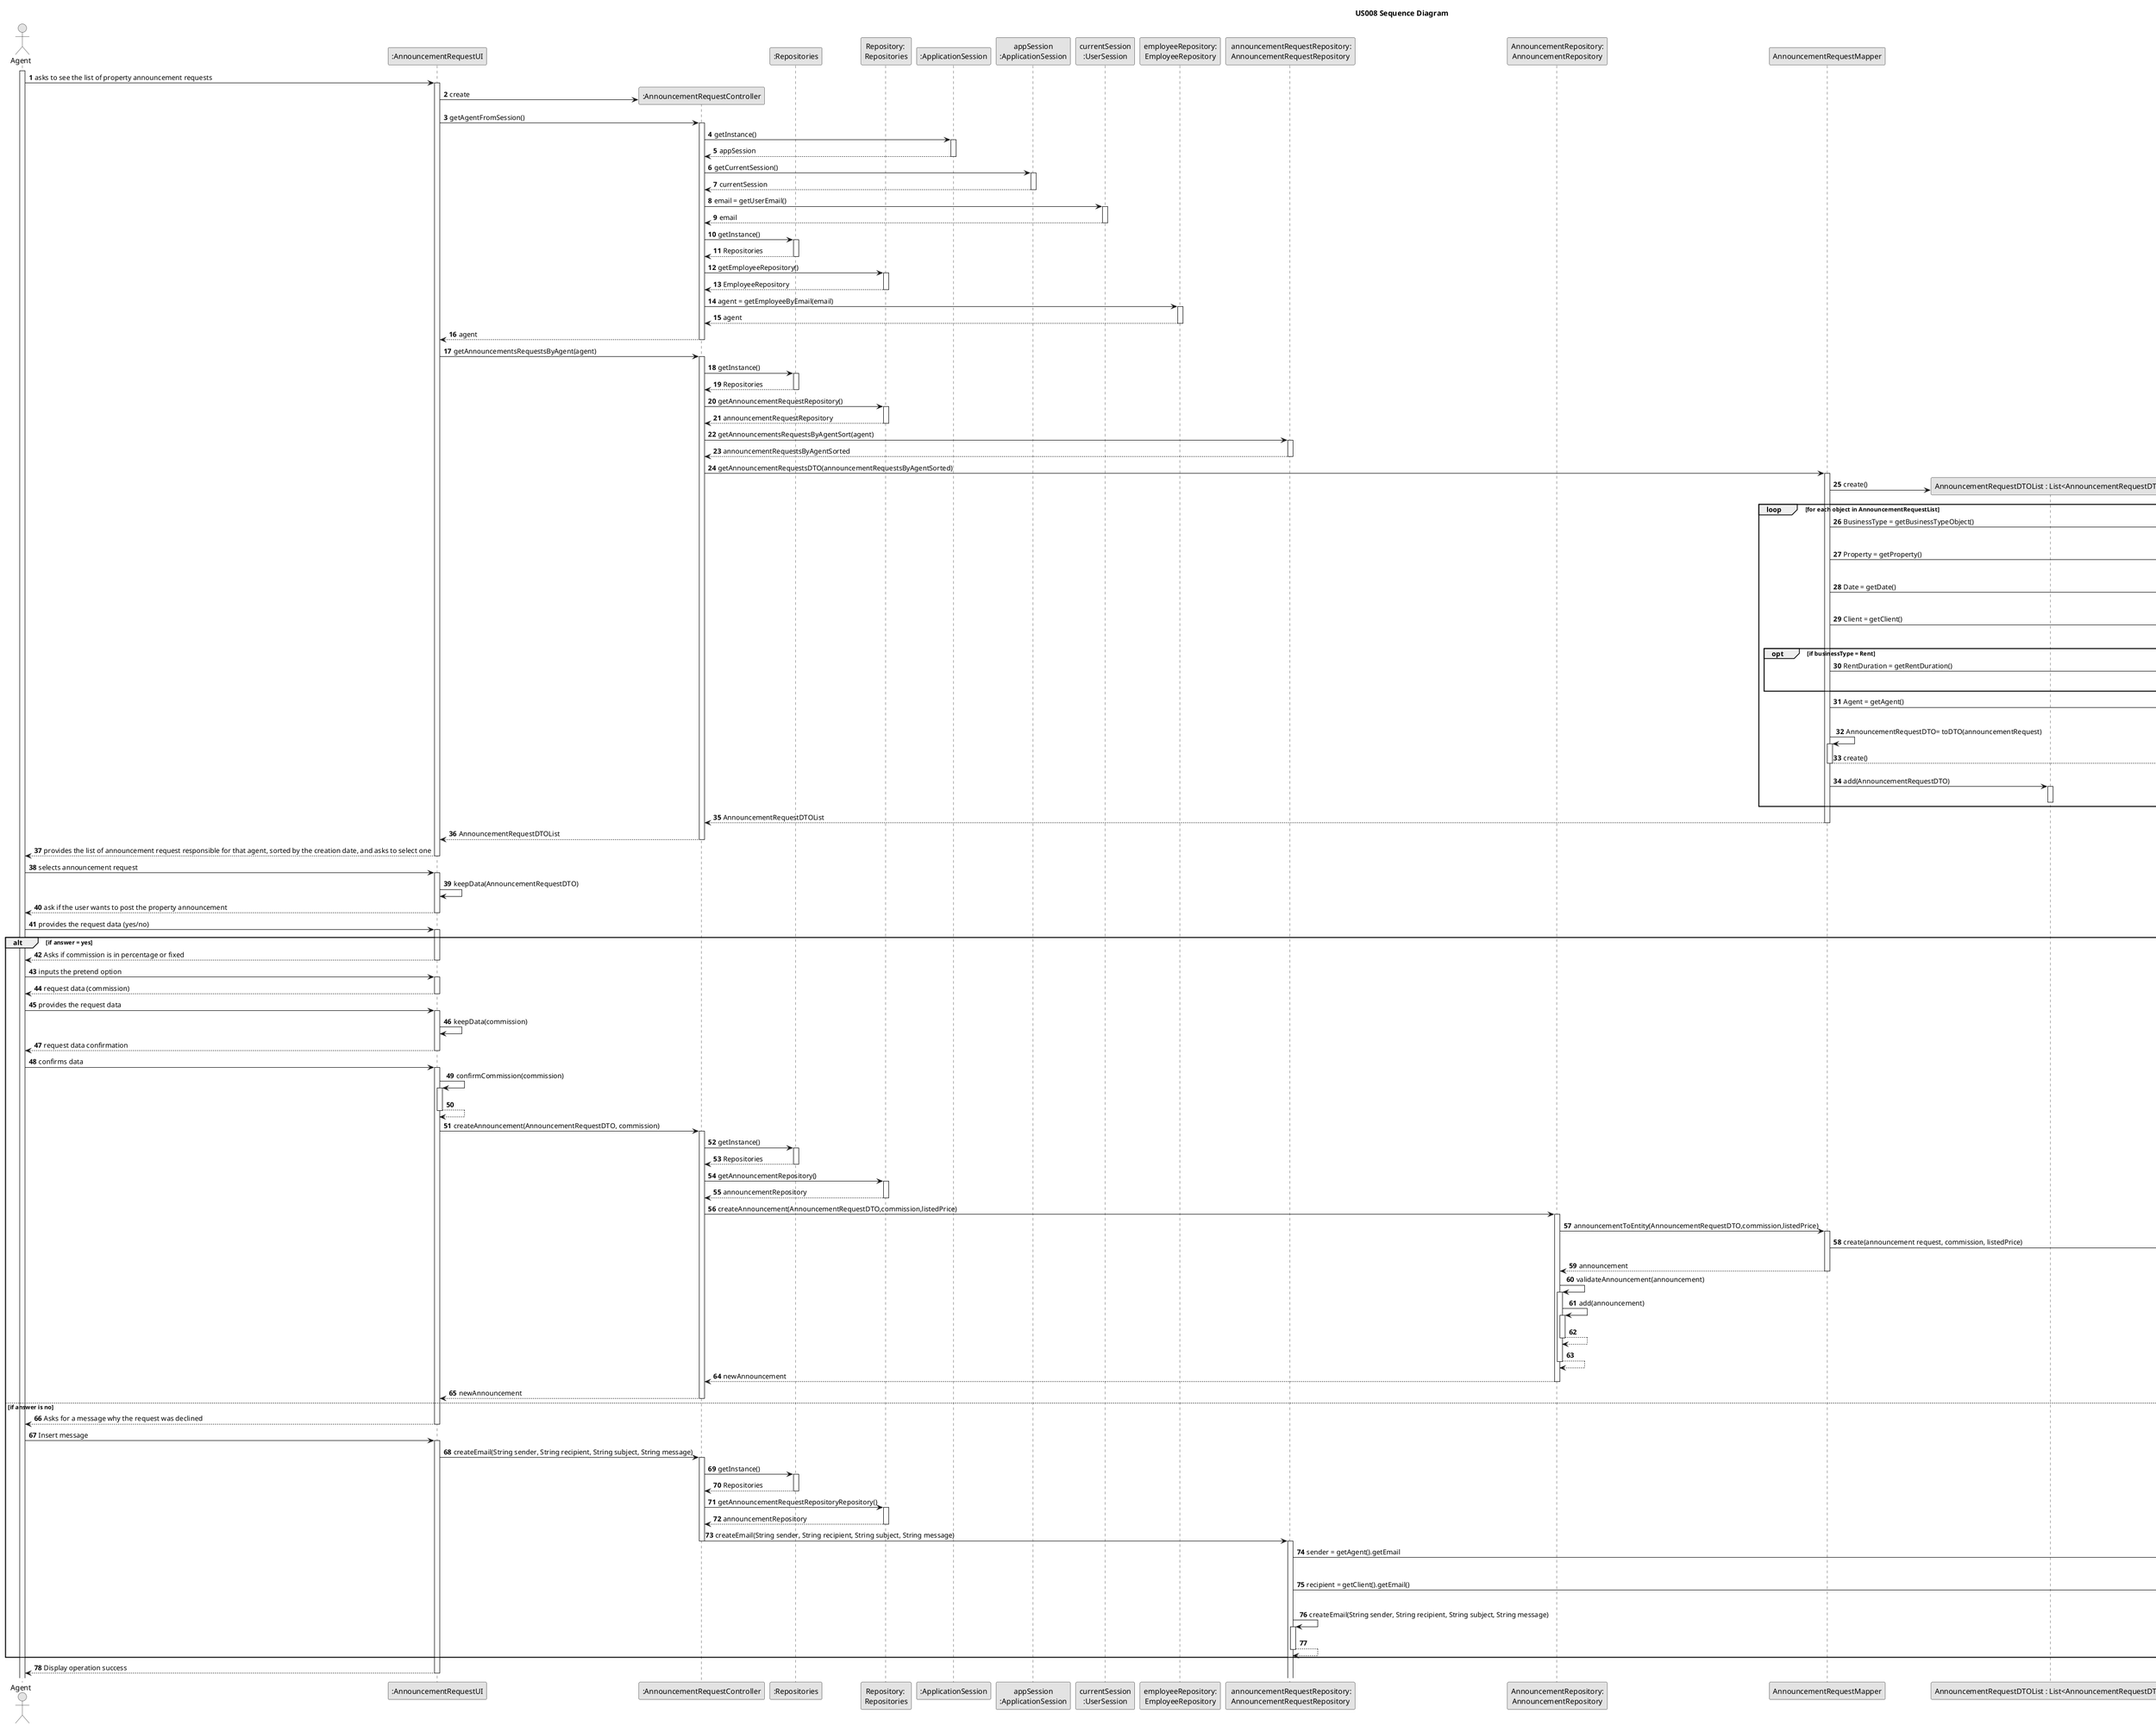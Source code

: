 @startuml
skinparam monochrome true
skinparam packageStyle rectangle
skinparam shadowing false

title US008 Sequence Diagram
autonumber

actor "Agent" as Agent


participant ":AnnouncementRequestUI" as UI
participant ":AnnouncementRequestController" as CTRL
participant ":Repositories" as MainRepository
participant "Repository: \nRepositories" as Repository
participant ":ApplicationSession" as _APP
participant "appSession\n:ApplicationSession" as APP
participant "currentSession\n:UserSession" as SESSION
participant "employeeRepository:\nEmployeeRepository" as ER
participant " announcementRequestRepository:\nAnnouncementRequestRepository" as ARR
participant "AnnouncementRepository:\nAnnouncementRepository" as AnnouncementRepository
participant "AnnouncementRequestMapper" as ARM
participant "AnnouncementRequestDTOList : List<AnnouncementRequestDTO>" as LARDTO
participant "announcementRequestsByAgentSortedList : List<AnnouncementRequest>" as LAR
participant "AnnouncementRequestDTO:AnnouncementRequestDTO" as ARDTO
participant "Announcement:Announcement" as A




participant "Agent" as AG


    activate Agent

    Agent -> UI : asks to see the list of property announcement requests
    activate UI

    UI -> CTRL** : create

    UI -> CTRL : getAgentFromSession()
    activate CTRL

    CTRL -> _APP : getInstance()
    activate _APP

    _APP --> CTRL : appSession
    deactivate _APP

    CTRL -> APP : getCurrentSession()
    activate APP

    APP --> CTRL : currentSession
    deactivate APP

    CTRL -> SESSION : email = getUserEmail()
    activate SESSION

    SESSION --> CTRL : email
    deactivate SESSION

      CTRL -> MainRepository : getInstance()
      activate MainRepository

    MainRepository -->CTRL : Repositories
    deactivate MainRepository

    CTRL -> Repository: getEmployeeRepository()
    activate Repository

    Repository --> CTRL : EmployeeRepository
    deactivate Repository

    CTRL -> ER: agent = getEmployeeByEmail(email)
    activate ER

    ER --> CTRL: agent
    deactivate ER

    CTRL --> UI: agent
    deactivate CTRL

    UI -> CTRL: getAnnouncementsRequestsByAgent(agent)
    activate CTRL





     CTRL -> MainRepository : getInstance()
     activate MainRepository

     MainRepository -->CTRL : Repositories
     deactivate MainRepository



    CTRL -> Repository : getAnnouncementRequestRepository()
    activate Repository

    Repository --> CTRL : announcementRequestRepository
    deactivate Repository

    CTRL -> ARR : getAnnouncementsRequestsByAgentSort(agent)
    activate ARR













    ARR --> CTRL : announcementRequestsByAgentSorted
    deactivate ARR

    CTRL -> ARM: getAnnouncementRequestsDTO(announcementRequestsByAgentSorted)
    activate ARM

    ARM -> LARDTO**: create()


     loop for each object in AnnouncementRequestList


    ARM-> LAR: BusinessType = getBusinessTypeObject()
    activate LAR
    deactivate LAR

     ARM-> LAR: Property = getProperty()
     activate LAR
     deactivate LAR

     ARM-> LAR: Date = getDate()
     activate LAR
     deactivate LAR


     ARM-> LAR: Client = getClient()
     activate LAR
     deactivate LAR

      opt if businessType = Rent


     ARM-> LAR: RentDuration = getRentDuration()
     activate LAR
     deactivate LAR
     end





     ARM-> LAR: Agent = getAgent()
      activate LAR
     deactivate LAR




      ARM-> ARM: AnnouncementRequestDTO= toDTO(announcementRequest)
       activate ARM

       ARM --> ARDTO**: create()
       deactivate ARM

       ARM -> LARDTO: add(AnnouncementRequestDTO)
       activate LARDTO
       deactivate LARDTO



       end group

       ARM --> CTRL: AnnouncementRequestDTOList
       deactivate ARM



    CTRL -->UI : AnnouncementRequestDTOList
    deactivate CTRL

    UI --> Agent : provides the list of announcement request responsible for that agent, sorted by the creation date, and asks to select one
    deactivate UI

    Agent -> UI : selects announcement request
    activate UI

    UI -> UI: keepData(AnnouncementRequestDTO)

    UI --> Agent : ask if the user wants to post the property announcement
    deactivate UI

    Agent -> UI : provides the request data (yes/no)
    activate UI

alt if answer = yes

 UI--> Agent: Asks if commission is in percentage or fixed
 deactivate UI

  Agent -> UI: inputs the pretend option
       activate UI

    UI --> Agent : request data (commission)
    deactivate UI

    Agent -> UI : provides the request data
    activate UI

    UI -> UI: keepData(commission)



    UI --> Agent : request data confirmation
    deactivate UI

    Agent -> UI : confirms data
    activate UI

    UI -> UI: confirmCommission(commission)
    activate UI

    UI --> UI
    deactivate UI





   UI->CTRL : createAnnouncement(AnnouncementRequestDTO, commission)
       activate CTRL


       CTRL -> MainRepository : getInstance()
            activate MainRepository

            MainRepository -->CTRL : Repositories
            deactivate MainRepository


       CTRL -> Repository : getAnnouncementRepository()
       activate Repository

       Repository --> CTRL : announcementRepository
       deactivate Repository

       CTRL -> AnnouncementRepository : createAnnouncement(AnnouncementRequestDTO,commission,listedPrice)
       activate AnnouncementRepository



       AnnouncementRepository -> ARM:announcementToEntity(AnnouncementRequestDTO,commission,listedPrice)
       activate ARM





        ARM -> A**: create(announcement request, commission, listedPrice)



        ARM --> AnnouncementRepository: announcement
        deactivate ARM

        AnnouncementRepository -> AnnouncementRepository: validateAnnouncement(announcement)
                      activate AnnouncementRepository

                      AnnouncementRepository -> AnnouncementRepository: add(announcement)
                       activate AnnouncementRepository

                       AnnouncementRepository --> AnnouncementRepository
                       deactivate AnnouncementRepository


                       AnnouncementRepository --> AnnouncementRepository
                                      deactivate AnnouncementRepository



       AnnouncementRepository --> CTRL : newAnnouncement
       deactivate AnnouncementRepository

       CTRL --> UI : newAnnouncement
       deactivate CTRL











   else  if answer is no


    UI --> Agent : Asks for a message why the request was declined
    deactivate UI


    Agent -> UI : Insert message
    activate UI

    UI -> CTRL : createEmail(String sender, String recipient, String subject, String message)
    activate CTRL

     CTRL -> MainRepository : getInstance()
     activate MainRepository

      MainRepository -->CTRL : Repositories
     deactivate MainRepository


     CTRL -> Repository : getAnnouncementRequestRepositoryRepository()
     activate Repository

     Repository --> CTRL : announcementRepository
      deactivate Repository

    CTRL -> ARR:createEmail(String sender, String recipient, String subject, String message)
    deactivate CTRL
    activate ARR

    ARR -> ARDTO:sender = getAgent().getEmail
    activate ARDTO
    deactivate ARDTO

     ARR -> ARDTO:recipient = getClient().getEmail()
     activate ARDTO
     deactivate ARDTO

     ARR -> ARR:createEmail(String sender, String recipient, String subject, String message)
    activate ARR

    ARR --> ARR
    deactivate ARR












end group

    UI --> Agent : Display operation success
    deactivate UI



@enduml